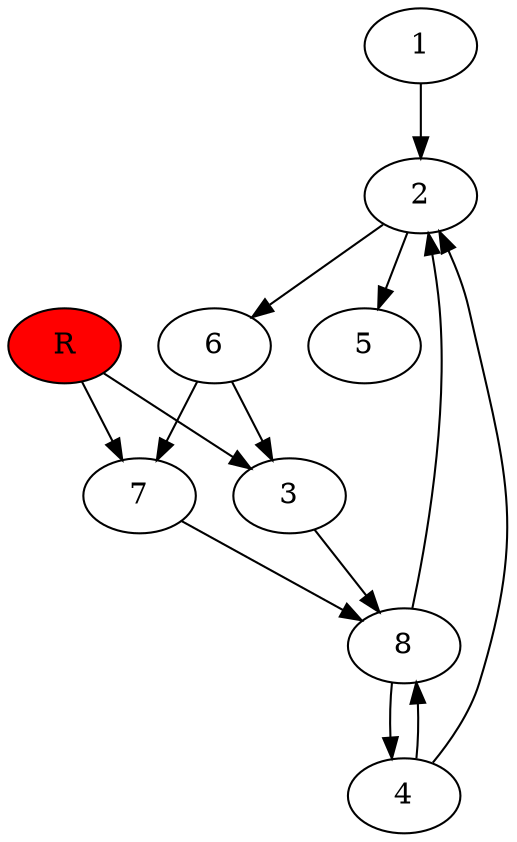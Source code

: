 digraph prb39503 {
	1
	2
	3
	4
	5
	6
	7
	8
	R [fillcolor="#ff0000" style=filled]
	1 -> 2
	2 -> 5
	2 -> 6
	3 -> 8
	4 -> 2
	4 -> 8
	6 -> 3
	6 -> 7
	7 -> 8
	8 -> 2
	8 -> 4
	R -> 3
	R -> 7
}
